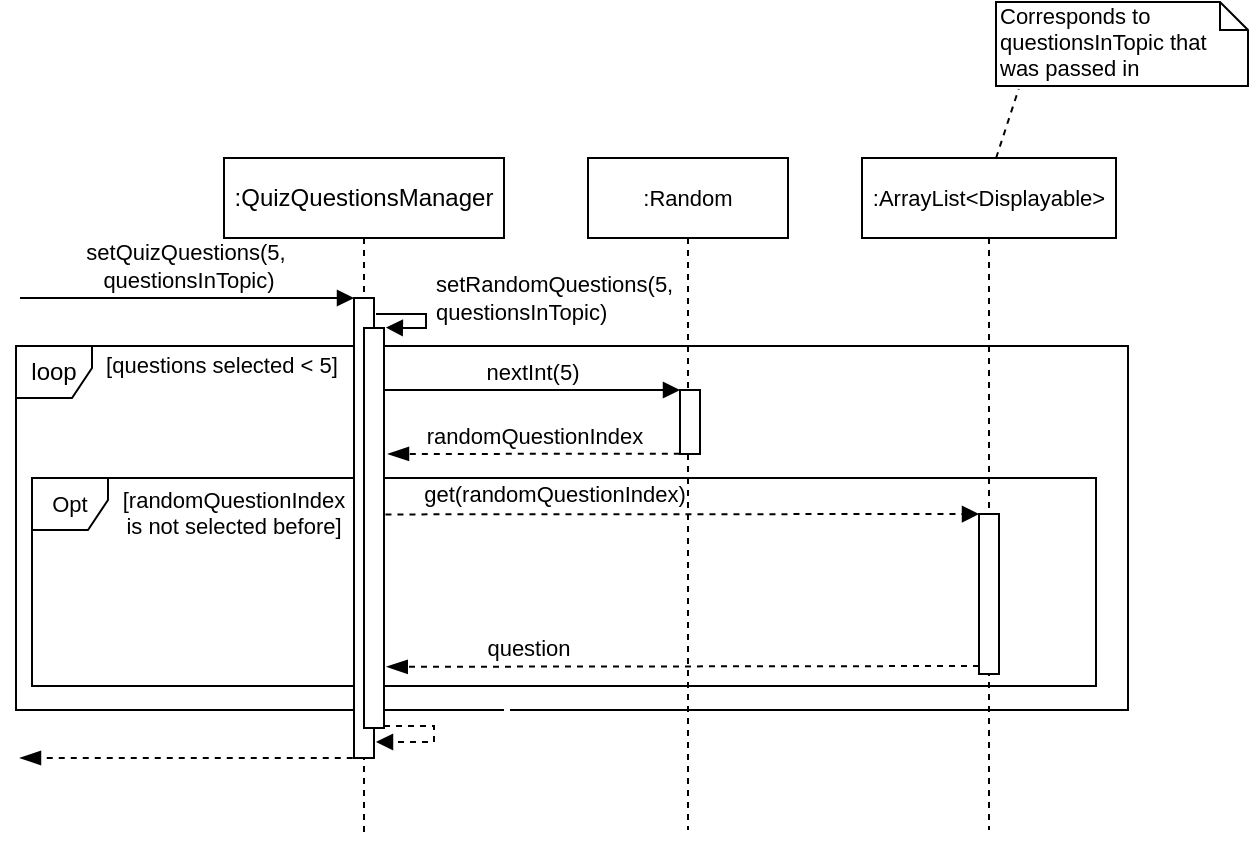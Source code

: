 <mxfile version="13.8.0" type="device"><diagram id="C5RBs43oDa-KdzZeNtuy" name="Page-1"><mxGraphModel dx="834" dy="463" grid="1" gridSize="2" guides="1" tooltips="1" connect="1" arrows="1" fold="1" page="1" pageScale="1" pageWidth="827" pageHeight="1169" math="0" shadow="0"><root><mxCell id="WIyWlLk6GJQsqaUBKTNV-0"/><mxCell id="WIyWlLk6GJQsqaUBKTNV-1" parent="WIyWlLk6GJQsqaUBKTNV-0"/><mxCell id="OvEJVF0dUZjoCznwc9Ov-21" value="[randomQuestionIndex &#10;is not selected before]" style="text;align=center;fontStyle=0;verticalAlign=middle;spacingLeft=3;spacingRight=3;strokeColor=none;rotatable=0;points=[[0,0.5],[1,0.5]];portConstraint=eastwest;fontSize=11;" parent="WIyWlLk6GJQsqaUBKTNV-1" vertex="1"><mxGeometry x="32" y="252" width="178" height="26" as="geometry"/></mxCell><mxCell id="OvEJVF0dUZjoCznwc9Ov-11" value="loop" style="shape=umlFrame;whiteSpace=wrap;html=1;width=38;height=26;" parent="WIyWlLk6GJQsqaUBKTNV-1" vertex="1"><mxGeometry x="12" y="182" width="556" height="182" as="geometry"/></mxCell><mxCell id="OvEJVF0dUZjoCznwc9Ov-15" value=":Random" style="shape=umlLifeline;perimeter=lifelinePerimeter;whiteSpace=wrap;html=1;container=1;collapsible=0;recursiveResize=0;outlineConnect=0;fontSize=11;" parent="WIyWlLk6GJQsqaUBKTNV-1" vertex="1"><mxGeometry x="298" y="88" width="100" height="336" as="geometry"/></mxCell><mxCell id="OvEJVF0dUZjoCznwc9Ov-16" value="" style="html=1;points=[];perimeter=orthogonalPerimeter;fontSize=11;" parent="OvEJVF0dUZjoCznwc9Ov-15" vertex="1"><mxGeometry x="46" y="116" width="10" height="32" as="geometry"/></mxCell><mxCell id="OvEJVF0dUZjoCznwc9Ov-17" value="nextInt(5)&lt;br&gt;" style="html=1;verticalAlign=bottom;endArrow=block;entryX=0;entryY=0;fontSize=11;" parent="WIyWlLk6GJQsqaUBKTNV-1" source="OvEJVF0dUZjoCznwc9Ov-2" target="OvEJVF0dUZjoCznwc9Ov-16" edge="1"><mxGeometry relative="1" as="geometry"><mxPoint x="274" y="190" as="sourcePoint"/></mxGeometry></mxCell><mxCell id="OvEJVF0dUZjoCznwc9Ov-18" value="randomQuestionIndex" style="html=1;verticalAlign=bottom;endArrow=blockThin;dashed=1;endSize=8;exitX=-0.01;exitY=0.995;fontSize=11;exitDx=0;exitDy=0;exitPerimeter=0;endFill=1;" parent="WIyWlLk6GJQsqaUBKTNV-1" source="OvEJVF0dUZjoCznwc9Ov-16" edge="1"><mxGeometry relative="1" as="geometry"><mxPoint x="198" y="236" as="targetPoint"/></mxGeometry></mxCell><mxCell id="OvEJVF0dUZjoCznwc9Ov-20" value="Opt" style="shape=umlFrame;whiteSpace=wrap;html=1;fontSize=11;width=38;height=26;" parent="WIyWlLk6GJQsqaUBKTNV-1" vertex="1"><mxGeometry x="20" y="248" width="532" height="104" as="geometry"/></mxCell><mxCell id="OvEJVF0dUZjoCznwc9Ov-23" value="get(randomQuestionIndex)" style="html=1;verticalAlign=bottom;endArrow=block;entryX=0;entryY=0;dashed=1;exitX=1.073;exitY=0.466;exitDx=0;exitDy=0;exitPerimeter=0;" parent="WIyWlLk6GJQsqaUBKTNV-1" source="OvEJVF0dUZjoCznwc9Ov-2" target="OvEJVF0dUZjoCznwc9Ov-22" edge="1"><mxGeometry x="-0.434" y="1" relative="1" as="geometry"><mxPoint x="410" y="262" as="sourcePoint"/><Array as="points"/><mxPoint as="offset"/></mxGeometry></mxCell><mxCell id="OvEJVF0dUZjoCznwc9Ov-24" value="question" style="html=1;verticalAlign=bottom;endArrow=blockThin;dashed=1;endSize=8;exitX=0;exitY=0.95;entryX=1.138;entryY=0.847;entryDx=0;entryDy=0;entryPerimeter=0;endFill=1;" parent="WIyWlLk6GJQsqaUBKTNV-1" source="OvEJVF0dUZjoCznwc9Ov-22" target="OvEJVF0dUZjoCznwc9Ov-2" edge="1"><mxGeometry x="0.524" relative="1" as="geometry"><mxPoint x="410" y="338" as="targetPoint"/><mxPoint as="offset"/></mxGeometry></mxCell><mxCell id="OvEJVF0dUZjoCznwc9Ov-25" value=":ArrayList&amp;lt;Displayable&amp;gt;" style="shape=umlLifeline;perimeter=lifelinePerimeter;whiteSpace=wrap;html=1;container=1;collapsible=0;recursiveResize=0;outlineConnect=0;fontSize=11;" parent="WIyWlLk6GJQsqaUBKTNV-1" vertex="1"><mxGeometry x="435" y="88" width="127" height="336" as="geometry"/></mxCell><mxCell id="OvEJVF0dUZjoCznwc9Ov-22" value="" style="html=1;points=[];perimeter=orthogonalPerimeter;fontSize=11;" parent="OvEJVF0dUZjoCznwc9Ov-25" vertex="1"><mxGeometry x="58.5" y="178" width="10" height="80" as="geometry"/></mxCell><mxCell id="OvEJVF0dUZjoCznwc9Ov-12" value="[questions selected &lt; 5]" style="text;align=center;fontStyle=0;verticalAlign=middle;spacingLeft=3;spacingRight=3;strokeColor=none;rotatable=0;points=[[0,0.5],[1,0.5]];portConstraint=eastwest;fontSize=11;" parent="WIyWlLk6GJQsqaUBKTNV-1" vertex="1"><mxGeometry x="26" y="178" width="178" height="26" as="geometry"/></mxCell><mxCell id="OvEJVF0dUZjoCznwc9Ov-0" value=":QuizQuestionsManager" style="shape=umlLifeline;perimeter=lifelinePerimeter;whiteSpace=wrap;html=1;container=1;collapsible=0;recursiveResize=0;outlineConnect=0;" parent="WIyWlLk6GJQsqaUBKTNV-1" vertex="1"><mxGeometry x="116" y="88" width="140" height="340" as="geometry"/></mxCell><mxCell id="texzXbtEhnZWvoqyBNu1-2" value="" style="html=1;points=[];perimeter=orthogonalPerimeter;" vertex="1" parent="OvEJVF0dUZjoCznwc9Ov-0"><mxGeometry x="65" y="70" width="10" height="230" as="geometry"/></mxCell><mxCell id="texzXbtEhnZWvoqyBNu1-3" value="" style="html=1;verticalAlign=bottom;endArrow=block;entryX=0;entryY=0;" edge="1" target="texzXbtEhnZWvoqyBNu1-2" parent="OvEJVF0dUZjoCznwc9Ov-0"><mxGeometry relative="1" as="geometry"><mxPoint x="-102" y="70" as="sourcePoint"/></mxGeometry></mxCell><mxCell id="texzXbtEhnZWvoqyBNu1-5" value="setQuizQuestions(5,&amp;nbsp;&lt;br&gt;questionsInTopic)" style="edgeLabel;html=1;align=center;verticalAlign=middle;resizable=0;points=[];" vertex="1" connectable="0" parent="texzXbtEhnZWvoqyBNu1-3"><mxGeometry x="0.101" relative="1" as="geometry"><mxPoint x="-7.9" y="-16" as="offset"/></mxGeometry></mxCell><mxCell id="texzXbtEhnZWvoqyBNu1-4" value="" style="html=1;verticalAlign=bottom;endArrow=blockThin;dashed=1;endSize=8;endFill=1;exitX=-0.062;exitY=1;exitDx=0;exitDy=0;exitPerimeter=0;" edge="1" source="texzXbtEhnZWvoqyBNu1-2" parent="OvEJVF0dUZjoCznwc9Ov-0"><mxGeometry relative="1" as="geometry"><mxPoint x="-102" y="300" as="targetPoint"/><mxPoint x="64" y="298" as="sourcePoint"/></mxGeometry></mxCell><mxCell id="OvEJVF0dUZjoCznwc9Ov-2" value="" style="html=1;points=[];perimeter=orthogonalPerimeter;" parent="OvEJVF0dUZjoCznwc9Ov-0" vertex="1"><mxGeometry x="70" y="85" width="10" height="200" as="geometry"/></mxCell><mxCell id="OvEJVF0dUZjoCznwc9Ov-26" value="Corresponds to questionsInTopic that was passed in" style="shape=note;whiteSpace=wrap;html=1;size=14;verticalAlign=top;align=left;spacingTop=-6;fontSize=11;" parent="WIyWlLk6GJQsqaUBKTNV-1" vertex="1"><mxGeometry x="502" y="10" width="126" height="42" as="geometry"/></mxCell><mxCell id="OvEJVF0dUZjoCznwc9Ov-27" value="" style="endArrow=none;dashed=1;html=1;entryX=0.09;entryY=1.036;entryDx=0;entryDy=0;entryPerimeter=0;exitX=0.528;exitY=0;exitDx=0;exitDy=0;exitPerimeter=0;" parent="WIyWlLk6GJQsqaUBKTNV-1" source="OvEJVF0dUZjoCznwc9Ov-25" target="OvEJVF0dUZjoCznwc9Ov-26" edge="1"><mxGeometry width="50" height="50" relative="1" as="geometry"><mxPoint x="482" y="100" as="sourcePoint"/><mxPoint x="532" y="50" as="targetPoint"/></mxGeometry></mxCell><mxCell id="texzXbtEhnZWvoqyBNu1-7" value="setRandomQuestions(5, &lt;br&gt;questionsInTopic)" style="edgeStyle=orthogonalEdgeStyle;html=1;align=left;spacingLeft=2;endArrow=block;rounded=0;entryX=1.09;entryY=-0.001;entryDx=0;entryDy=0;entryPerimeter=0;" edge="1" target="OvEJVF0dUZjoCznwc9Ov-2" parent="WIyWlLk6GJQsqaUBKTNV-1"><mxGeometry x="-0.041" y="8" relative="1" as="geometry"><mxPoint x="192" y="166" as="sourcePoint"/><Array as="points"><mxPoint x="217" y="166"/><mxPoint x="217" y="173"/><mxPoint x="208" y="173"/></Array><mxPoint x="197" y="186" as="targetPoint"/><mxPoint x="-7" y="-8" as="offset"/></mxGeometry></mxCell><mxCell id="texzXbtEhnZWvoqyBNu1-12" value="&amp;nbsp;&lt;br&gt;" style="edgeStyle=orthogonalEdgeStyle;html=1;align=left;spacingLeft=2;endArrow=block;rounded=0;dashed=1;" edge="1" parent="WIyWlLk6GJQsqaUBKTNV-1"><mxGeometry x="-0.194" y="31" relative="1" as="geometry"><mxPoint x="196" y="372" as="sourcePoint"/><Array as="points"><mxPoint x="221" y="372"/><mxPoint x="221" y="380"/></Array><mxPoint x="192" y="380" as="targetPoint"/><mxPoint y="-4" as="offset"/></mxGeometry></mxCell></root></mxGraphModel></diagram></mxfile>